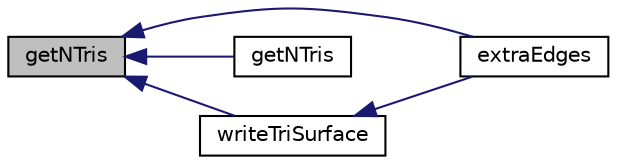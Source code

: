 digraph "getNTris"
{
  bgcolor="transparent";
  edge [fontname="Helvetica",fontsize="10",labelfontname="Helvetica",labelfontsize="10"];
  node [fontname="Helvetica",fontsize="10",shape=record];
  rankdir="LR";
  Node1 [label="getNTris",height=0.2,width=0.4,color="black", fillcolor="grey75", style="filled", fontcolor="black"];
  Node1 -> Node2 [dir="back",color="midnightblue",fontsize="10",style="solid",fontname="Helvetica"];
  Node2 [label="extraEdges",height=0.2,width=0.4,color="black",URL="$a00152.html#a3d3df28c0f1e09faa28552234f4fdec2",tooltip="Indices into edges of additional edges. "];
  Node1 -> Node3 [dir="back",color="midnightblue",fontsize="10",style="solid",fontname="Helvetica"];
  Node3 [label="getNTris",height=0.2,width=0.4,color="black",URL="$a00152.html#a2316fb9cf734486c2b743d3345171efa",tooltip="Simple triangulation of face subset. TotalNTris is total number. "];
  Node1 -> Node4 [dir="back",color="midnightblue",fontsize="10",style="solid",fontname="Helvetica"];
  Node4 [label="writeTriSurface",height=0.2,width=0.4,color="black",URL="$a00152.html#a79443a0e738c0e7e5bba68618c154e5b",tooltip="Write to file. "];
  Node4 -> Node2 [dir="back",color="midnightblue",fontsize="10",style="solid",fontname="Helvetica"];
}
